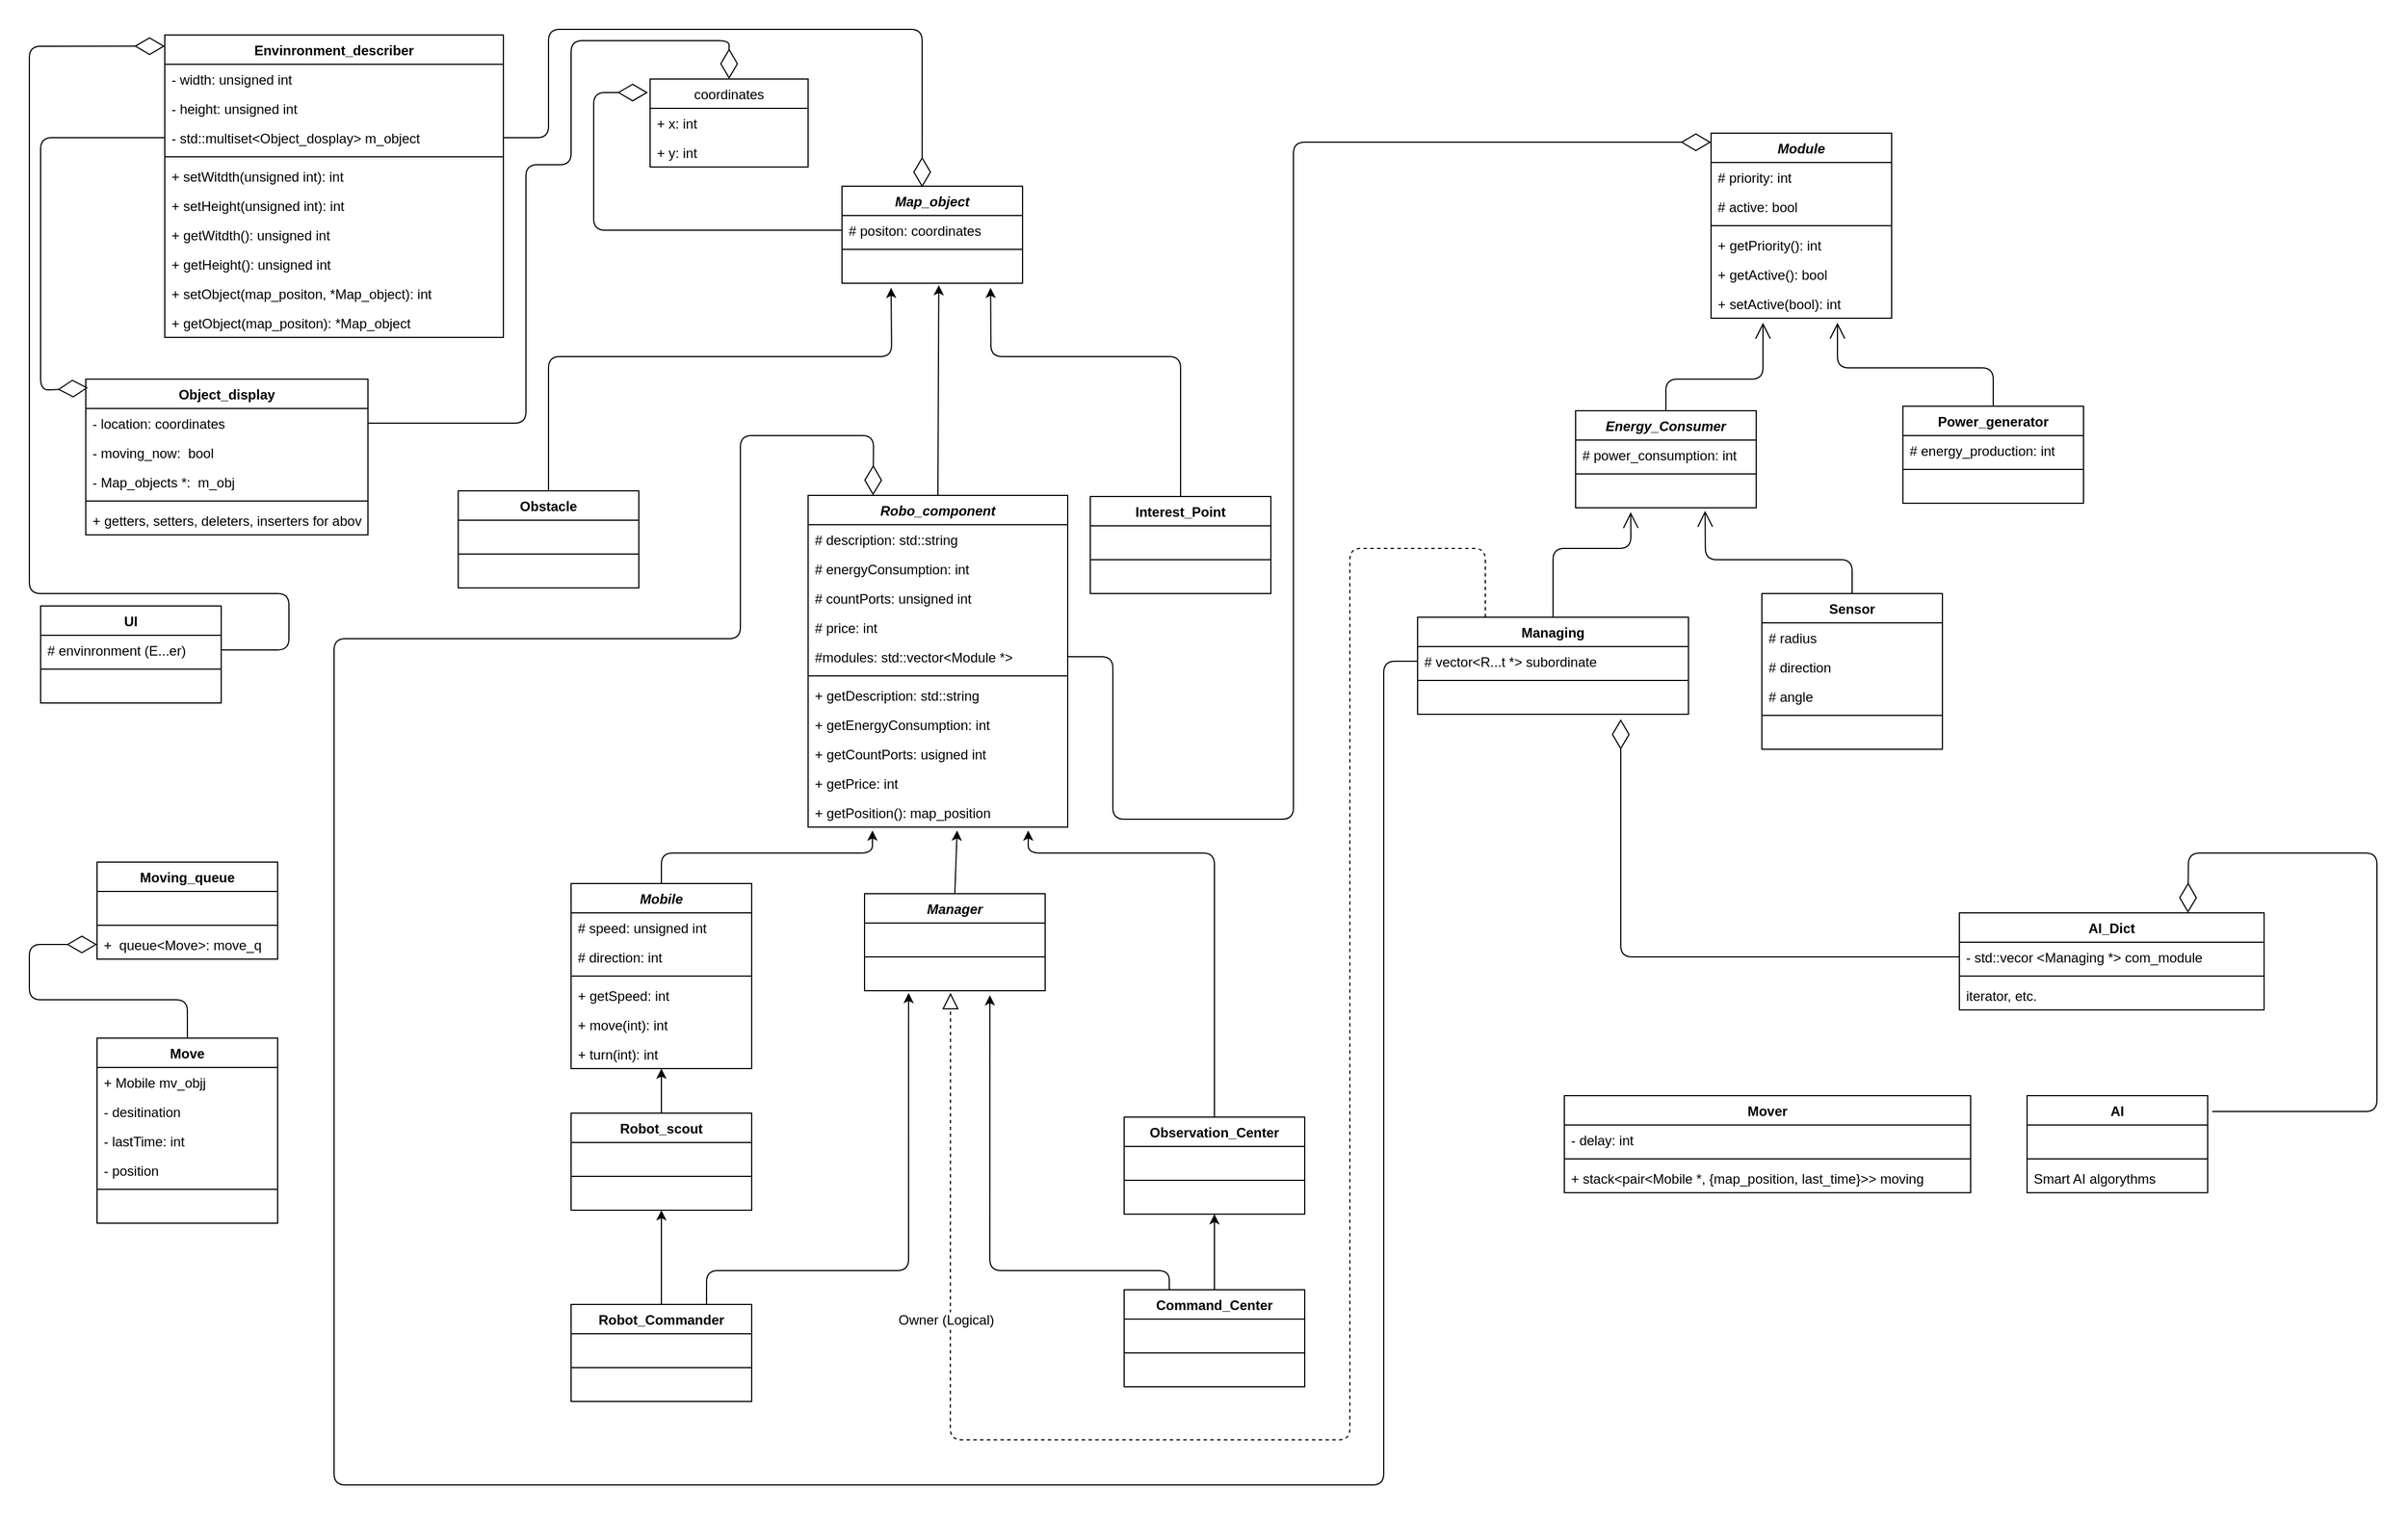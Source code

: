 <mxfile version="11.1.4" type="device"><diagram id="Exsvx9Uhfmpt_ahHoCNK" name="Page-1"><mxGraphModel dx="942" dy="626" grid="1" gridSize="10" guides="1" tooltips="1" connect="1" arrows="1" fold="1" page="1" pageScale="1" pageWidth="2336" pageHeight="1654" math="0" shadow="0"><root><mxCell id="0"/><mxCell id="1" parent="0"/><mxCell id="YD5FZeGdXj8ahOVdZ7LE-12" value="Envinronment_describer" style="swimlane;fontStyle=1;align=center;verticalAlign=top;childLayout=stackLayout;horizontal=1;startSize=26;horizontalStack=0;resizeParent=1;resizeParentMax=0;resizeLast=0;collapsible=1;marginBottom=0;" parent="1" vertex="1"><mxGeometry x="160" y="35" width="300" height="268" as="geometry"/></mxCell><mxCell id="YD5FZeGdXj8ahOVdZ7LE-13" value="- width: unsigned int" style="text;strokeColor=none;fillColor=none;align=left;verticalAlign=top;spacingLeft=4;spacingRight=4;overflow=hidden;rotatable=0;points=[[0,0.5],[1,0.5]];portConstraint=eastwest;" parent="YD5FZeGdXj8ahOVdZ7LE-12" vertex="1"><mxGeometry y="26" width="300" height="26" as="geometry"/></mxCell><mxCell id="YD5FZeGdXj8ahOVdZ7LE-16" value="- height: unsigned int" style="text;strokeColor=none;fillColor=none;align=left;verticalAlign=top;spacingLeft=4;spacingRight=4;overflow=hidden;rotatable=0;points=[[0,0.5],[1,0.5]];portConstraint=eastwest;" parent="YD5FZeGdXj8ahOVdZ7LE-12" vertex="1"><mxGeometry y="52" width="300" height="26" as="geometry"/></mxCell><mxCell id="DMs6pULs--Ma_OaMrf5f-1" value="- std::multiset&lt;Object_dosplay&gt; m_object" style="text;strokeColor=none;fillColor=none;align=left;verticalAlign=top;spacingLeft=4;spacingRight=4;overflow=hidden;rotatable=0;points=[[0,0.5],[1,0.5]];portConstraint=eastwest;" parent="YD5FZeGdXj8ahOVdZ7LE-12" vertex="1"><mxGeometry y="78" width="300" height="26" as="geometry"/></mxCell><mxCell id="YD5FZeGdXj8ahOVdZ7LE-14" value="" style="line;strokeWidth=1;fillColor=none;align=left;verticalAlign=middle;spacingTop=-1;spacingLeft=3;spacingRight=3;rotatable=0;labelPosition=right;points=[];portConstraint=eastwest;" parent="YD5FZeGdXj8ahOVdZ7LE-12" vertex="1"><mxGeometry y="104" width="300" height="8" as="geometry"/></mxCell><mxCell id="YD5FZeGdXj8ahOVdZ7LE-15" value="+ setWitdth(unsigned int): int" style="text;strokeColor=none;fillColor=none;align=left;verticalAlign=top;spacingLeft=4;spacingRight=4;overflow=hidden;rotatable=0;points=[[0,0.5],[1,0.5]];portConstraint=eastwest;" parent="YD5FZeGdXj8ahOVdZ7LE-12" vertex="1"><mxGeometry y="112" width="300" height="26" as="geometry"/></mxCell><mxCell id="YD5FZeGdXj8ahOVdZ7LE-18" value="+ setHeight(unsigned int): int" style="text;strokeColor=none;fillColor=none;align=left;verticalAlign=top;spacingLeft=4;spacingRight=4;overflow=hidden;rotatable=0;points=[[0,0.5],[1,0.5]];portConstraint=eastwest;" parent="YD5FZeGdXj8ahOVdZ7LE-12" vertex="1"><mxGeometry y="138" width="300" height="26" as="geometry"/></mxCell><mxCell id="YD5FZeGdXj8ahOVdZ7LE-19" value="+ getWitdth(): unsigned int" style="text;strokeColor=none;fillColor=none;align=left;verticalAlign=top;spacingLeft=4;spacingRight=4;overflow=hidden;rotatable=0;points=[[0,0.5],[1,0.5]];portConstraint=eastwest;" parent="YD5FZeGdXj8ahOVdZ7LE-12" vertex="1"><mxGeometry y="164" width="300" height="26" as="geometry"/></mxCell><mxCell id="YD5FZeGdXj8ahOVdZ7LE-20" value="+ getHeight(): unsigned int" style="text;strokeColor=none;fillColor=none;align=left;verticalAlign=top;spacingLeft=4;spacingRight=4;overflow=hidden;rotatable=0;points=[[0,0.5],[1,0.5]];portConstraint=eastwest;" parent="YD5FZeGdXj8ahOVdZ7LE-12" vertex="1"><mxGeometry y="190" width="300" height="26" as="geometry"/></mxCell><mxCell id="DMs6pULs--Ma_OaMrf5f-21" value="+ setObject(map_positon, *Map_object): int" style="text;strokeColor=none;fillColor=none;align=left;verticalAlign=top;spacingLeft=4;spacingRight=4;overflow=hidden;rotatable=0;points=[[0,0.5],[1,0.5]];portConstraint=eastwest;" parent="YD5FZeGdXj8ahOVdZ7LE-12" vertex="1"><mxGeometry y="216" width="300" height="26" as="geometry"/></mxCell><mxCell id="DMs6pULs--Ma_OaMrf5f-22" value="+ getObject(map_positon): *Map_object" style="text;strokeColor=none;fillColor=none;align=left;verticalAlign=top;spacingLeft=4;spacingRight=4;overflow=hidden;rotatable=0;points=[[0,0.5],[1,0.5]];portConstraint=eastwest;" parent="YD5FZeGdXj8ahOVdZ7LE-12" vertex="1"><mxGeometry y="242" width="300" height="26" as="geometry"/></mxCell><mxCell id="YD5FZeGdXj8ahOVdZ7LE-21" value="Map_object" style="swimlane;fontStyle=3;align=center;verticalAlign=top;childLayout=stackLayout;horizontal=1;startSize=26;horizontalStack=0;resizeParent=1;resizeParentMax=0;resizeLast=0;collapsible=1;marginBottom=0;" parent="1" vertex="1"><mxGeometry x="760" y="169" width="160" height="86" as="geometry"/></mxCell><mxCell id="YD5FZeGdXj8ahOVdZ7LE-22" value="# positon: coordinates" style="text;strokeColor=none;fillColor=none;align=left;verticalAlign=top;spacingLeft=4;spacingRight=4;overflow=hidden;rotatable=0;points=[[0,0.5],[1,0.5]];portConstraint=eastwest;" parent="YD5FZeGdXj8ahOVdZ7LE-21" vertex="1"><mxGeometry y="26" width="160" height="26" as="geometry"/></mxCell><mxCell id="YD5FZeGdXj8ahOVdZ7LE-23" value="" style="line;strokeWidth=1;fillColor=none;align=left;verticalAlign=middle;spacingTop=-1;spacingLeft=3;spacingRight=3;rotatable=0;labelPosition=right;points=[];portConstraint=eastwest;" parent="YD5FZeGdXj8ahOVdZ7LE-21" vertex="1"><mxGeometry y="52" width="160" height="8" as="geometry"/></mxCell><mxCell id="YD5FZeGdXj8ahOVdZ7LE-24" value=" " style="text;strokeColor=none;fillColor=none;align=left;verticalAlign=top;spacingLeft=4;spacingRight=4;overflow=hidden;rotatable=0;points=[[0,0.5],[1,0.5]];portConstraint=eastwest;" parent="YD5FZeGdXj8ahOVdZ7LE-21" vertex="1"><mxGeometry y="60" width="160" height="26" as="geometry"/></mxCell><mxCell id="YD5FZeGdXj8ahOVdZ7LE-30" value="Obstacle" style="swimlane;fontStyle=1;align=center;verticalAlign=top;childLayout=stackLayout;horizontal=1;startSize=26;horizontalStack=0;resizeParent=1;resizeParentMax=0;resizeLast=0;collapsible=1;marginBottom=0;" parent="1" vertex="1"><mxGeometry x="420" y="439" width="160" height="86" as="geometry"/></mxCell><mxCell id="YD5FZeGdXj8ahOVdZ7LE-31" value=" " style="text;strokeColor=none;fillColor=none;align=left;verticalAlign=top;spacingLeft=4;spacingRight=4;overflow=hidden;rotatable=0;points=[[0,0.5],[1,0.5]];portConstraint=eastwest;" parent="YD5FZeGdXj8ahOVdZ7LE-30" vertex="1"><mxGeometry y="26" width="160" height="26" as="geometry"/></mxCell><mxCell id="YD5FZeGdXj8ahOVdZ7LE-32" value="" style="line;strokeWidth=1;fillColor=none;align=left;verticalAlign=middle;spacingTop=-1;spacingLeft=3;spacingRight=3;rotatable=0;labelPosition=right;points=[];portConstraint=eastwest;" parent="YD5FZeGdXj8ahOVdZ7LE-30" vertex="1"><mxGeometry y="52" width="160" height="8" as="geometry"/></mxCell><mxCell id="YD5FZeGdXj8ahOVdZ7LE-33" value=" " style="text;strokeColor=none;fillColor=none;align=left;verticalAlign=top;spacingLeft=4;spacingRight=4;overflow=hidden;rotatable=0;points=[[0,0.5],[1,0.5]];portConstraint=eastwest;" parent="YD5FZeGdXj8ahOVdZ7LE-30" vertex="1"><mxGeometry y="60" width="160" height="26" as="geometry"/></mxCell><mxCell id="YD5FZeGdXj8ahOVdZ7LE-38" value="Robo_component" style="swimlane;fontStyle=3;align=center;verticalAlign=top;childLayout=stackLayout;horizontal=1;startSize=26;horizontalStack=0;resizeParent=1;resizeParentMax=0;resizeLast=0;collapsible=1;marginBottom=0;" parent="1" vertex="1"><mxGeometry x="730" y="443" width="230" height="294" as="geometry"/></mxCell><mxCell id="YD5FZeGdXj8ahOVdZ7LE-39" value="# description: std::string" style="text;strokeColor=none;fillColor=none;align=left;verticalAlign=top;spacingLeft=4;spacingRight=4;overflow=hidden;rotatable=0;points=[[0,0.5],[1,0.5]];portConstraint=eastwest;" parent="YD5FZeGdXj8ahOVdZ7LE-38" vertex="1"><mxGeometry y="26" width="230" height="26" as="geometry"/></mxCell><mxCell id="YD5FZeGdXj8ahOVdZ7LE-41" value="# energyConsumption: int" style="text;strokeColor=none;fillColor=none;align=left;verticalAlign=top;spacingLeft=4;spacingRight=4;overflow=hidden;rotatable=0;points=[[0,0.5],[1,0.5]];portConstraint=eastwest;" parent="YD5FZeGdXj8ahOVdZ7LE-38" vertex="1"><mxGeometry y="52" width="230" height="26" as="geometry"/></mxCell><mxCell id="YD5FZeGdXj8ahOVdZ7LE-56" value="# countPorts: unsigned int" style="text;strokeColor=none;fillColor=none;align=left;verticalAlign=top;spacingLeft=4;spacingRight=4;overflow=hidden;rotatable=0;points=[[0,0.5],[1,0.5]];portConstraint=eastwest;" parent="YD5FZeGdXj8ahOVdZ7LE-38" vertex="1"><mxGeometry y="78" width="230" height="26" as="geometry"/></mxCell><mxCell id="YD5FZeGdXj8ahOVdZ7LE-57" value="# price: int" style="text;strokeColor=none;fillColor=none;align=left;verticalAlign=top;spacingLeft=4;spacingRight=4;overflow=hidden;rotatable=0;points=[[0,0.5],[1,0.5]];portConstraint=eastwest;" parent="YD5FZeGdXj8ahOVdZ7LE-38" vertex="1"><mxGeometry y="104" width="230" height="26" as="geometry"/></mxCell><mxCell id="YD5FZeGdXj8ahOVdZ7LE-92" value="#modules: std::vector&lt;Module *&gt;" style="text;strokeColor=none;fillColor=none;align=left;verticalAlign=top;spacingLeft=4;spacingRight=4;overflow=hidden;rotatable=0;points=[[0,0.5],[1,0.5]];portConstraint=eastwest;" parent="YD5FZeGdXj8ahOVdZ7LE-38" vertex="1"><mxGeometry y="130" width="230" height="26" as="geometry"/></mxCell><mxCell id="YD5FZeGdXj8ahOVdZ7LE-40" value="" style="line;strokeWidth=1;fillColor=none;align=left;verticalAlign=middle;spacingTop=-1;spacingLeft=3;spacingRight=3;rotatable=0;labelPosition=right;points=[];portConstraint=eastwest;" parent="YD5FZeGdXj8ahOVdZ7LE-38" vertex="1"><mxGeometry y="156" width="230" height="8" as="geometry"/></mxCell><mxCell id="DMs6pULs--Ma_OaMrf5f-24" value="+ getDescription: std::string" style="text;strokeColor=none;fillColor=none;align=left;verticalAlign=top;spacingLeft=4;spacingRight=4;overflow=hidden;rotatable=0;points=[[0,0.5],[1,0.5]];portConstraint=eastwest;" parent="YD5FZeGdXj8ahOVdZ7LE-38" vertex="1"><mxGeometry y="164" width="230" height="26" as="geometry"/></mxCell><mxCell id="YD5FZeGdXj8ahOVdZ7LE-53" value="+ getEnergyConsumption: int" style="text;strokeColor=none;fillColor=none;align=left;verticalAlign=top;spacingLeft=4;spacingRight=4;overflow=hidden;rotatable=0;points=[[0,0.5],[1,0.5]];portConstraint=eastwest;" parent="YD5FZeGdXj8ahOVdZ7LE-38" vertex="1"><mxGeometry y="190" width="230" height="26" as="geometry"/></mxCell><mxCell id="DMs6pULs--Ma_OaMrf5f-25" value="+ getCountPorts: usigned int" style="text;strokeColor=none;fillColor=none;align=left;verticalAlign=top;spacingLeft=4;spacingRight=4;overflow=hidden;rotatable=0;points=[[0,0.5],[1,0.5]];portConstraint=eastwest;" parent="YD5FZeGdXj8ahOVdZ7LE-38" vertex="1"><mxGeometry y="216" width="230" height="26" as="geometry"/></mxCell><mxCell id="DMs6pULs--Ma_OaMrf5f-26" value="+ getPrice: int" style="text;strokeColor=none;fillColor=none;align=left;verticalAlign=top;spacingLeft=4;spacingRight=4;overflow=hidden;rotatable=0;points=[[0,0.5],[1,0.5]];portConstraint=eastwest;" parent="YD5FZeGdXj8ahOVdZ7LE-38" vertex="1"><mxGeometry y="242" width="230" height="26" as="geometry"/></mxCell><mxCell id="RsCHf3ZjkwLosZyqgqrF-59" value="+ getPosition(): map_position" style="text;strokeColor=none;fillColor=none;align=left;verticalAlign=top;spacingLeft=4;spacingRight=4;overflow=hidden;rotatable=0;points=[[0,0.5],[1,0.5]];portConstraint=eastwest;" parent="YD5FZeGdXj8ahOVdZ7LE-38" vertex="1"><mxGeometry y="268" width="230" height="26" as="geometry"/></mxCell><mxCell id="YD5FZeGdXj8ahOVdZ7LE-42" value="Interest_Point" style="swimlane;fontStyle=1;align=center;verticalAlign=top;childLayout=stackLayout;horizontal=1;startSize=26;horizontalStack=0;resizeParent=1;resizeParentMax=0;resizeLast=0;collapsible=1;marginBottom=0;" parent="1" vertex="1"><mxGeometry x="980" y="444" width="160" height="86" as="geometry"/></mxCell><mxCell id="YD5FZeGdXj8ahOVdZ7LE-43" value=" " style="text;strokeColor=none;fillColor=none;align=left;verticalAlign=top;spacingLeft=4;spacingRight=4;overflow=hidden;rotatable=0;points=[[0,0.5],[1,0.5]];portConstraint=eastwest;" parent="YD5FZeGdXj8ahOVdZ7LE-42" vertex="1"><mxGeometry y="26" width="160" height="26" as="geometry"/></mxCell><mxCell id="YD5FZeGdXj8ahOVdZ7LE-44" value="" style="line;strokeWidth=1;fillColor=none;align=left;verticalAlign=middle;spacingTop=-1;spacingLeft=3;spacingRight=3;rotatable=0;labelPosition=right;points=[];portConstraint=eastwest;" parent="YD5FZeGdXj8ahOVdZ7LE-42" vertex="1"><mxGeometry y="52" width="160" height="8" as="geometry"/></mxCell><mxCell id="YD5FZeGdXj8ahOVdZ7LE-45" value=" " style="text;strokeColor=none;fillColor=none;align=left;verticalAlign=top;spacingLeft=4;spacingRight=4;overflow=hidden;rotatable=0;points=[[0,0.5],[1,0.5]];portConstraint=eastwest;" parent="YD5FZeGdXj8ahOVdZ7LE-42" vertex="1"><mxGeometry y="60" width="160" height="26" as="geometry"/></mxCell><mxCell id="YD5FZeGdXj8ahOVdZ7LE-58" value="Mobile" style="swimlane;fontStyle=3;align=center;verticalAlign=top;childLayout=stackLayout;horizontal=1;startSize=26;horizontalStack=0;resizeParent=1;resizeParentMax=0;resizeLast=0;collapsible=1;marginBottom=0;" parent="1" vertex="1"><mxGeometry x="520" y="787" width="160" height="164" as="geometry"/></mxCell><mxCell id="YD5FZeGdXj8ahOVdZ7LE-59" value="# speed: unsigned int" style="text;strokeColor=none;fillColor=none;align=left;verticalAlign=top;spacingLeft=4;spacingRight=4;overflow=hidden;rotatable=0;points=[[0,0.5],[1,0.5]];portConstraint=eastwest;" parent="YD5FZeGdXj8ahOVdZ7LE-58" vertex="1"><mxGeometry y="26" width="160" height="26" as="geometry"/></mxCell><mxCell id="hfr3GTi173z8MllkfwIU-31" value="# direction: int" style="text;strokeColor=none;fillColor=none;align=left;verticalAlign=top;spacingLeft=4;spacingRight=4;overflow=hidden;rotatable=0;points=[[0,0.5],[1,0.5]];portConstraint=eastwest;" vertex="1" parent="YD5FZeGdXj8ahOVdZ7LE-58"><mxGeometry y="52" width="160" height="26" as="geometry"/></mxCell><mxCell id="YD5FZeGdXj8ahOVdZ7LE-60" value="" style="line;strokeWidth=1;fillColor=none;align=left;verticalAlign=middle;spacingTop=-1;spacingLeft=3;spacingRight=3;rotatable=0;labelPosition=right;points=[];portConstraint=eastwest;" parent="YD5FZeGdXj8ahOVdZ7LE-58" vertex="1"><mxGeometry y="78" width="160" height="8" as="geometry"/></mxCell><mxCell id="jgoU7HMlPzmWLuiTRNwF-1" value="+ getSpeed: int" style="text;strokeColor=none;fillColor=none;align=left;verticalAlign=top;spacingLeft=4;spacingRight=4;overflow=hidden;rotatable=0;points=[[0,0.5],[1,0.5]];portConstraint=eastwest;" parent="YD5FZeGdXj8ahOVdZ7LE-58" vertex="1"><mxGeometry y="86" width="160" height="26" as="geometry"/></mxCell><mxCell id="YD5FZeGdXj8ahOVdZ7LE-61" value="+ move(int): int" style="text;strokeColor=none;fillColor=none;align=left;verticalAlign=top;spacingLeft=4;spacingRight=4;overflow=hidden;rotatable=0;points=[[0,0.5],[1,0.5]];portConstraint=eastwest;" parent="YD5FZeGdXj8ahOVdZ7LE-58" vertex="1"><mxGeometry y="112" width="160" height="26" as="geometry"/></mxCell><mxCell id="YD5FZeGdXj8ahOVdZ7LE-62" value="+ turn(int): int" style="text;strokeColor=none;fillColor=none;align=left;verticalAlign=top;spacingLeft=4;spacingRight=4;overflow=hidden;rotatable=0;points=[[0,0.5],[1,0.5]];portConstraint=eastwest;" parent="YD5FZeGdXj8ahOVdZ7LE-58" vertex="1"><mxGeometry y="138" width="160" height="26" as="geometry"/></mxCell><mxCell id="YD5FZeGdXj8ahOVdZ7LE-67" value="Manager" style="swimlane;fontStyle=3;align=center;verticalAlign=top;childLayout=stackLayout;horizontal=1;startSize=26;horizontalStack=0;resizeParent=1;resizeParentMax=0;resizeLast=0;collapsible=1;marginBottom=0;" parent="1" vertex="1"><mxGeometry x="780" y="796" width="160" height="86" as="geometry"/></mxCell><mxCell id="YD5FZeGdXj8ahOVdZ7LE-68" value=" " style="text;strokeColor=none;fillColor=none;align=left;verticalAlign=top;spacingLeft=4;spacingRight=4;overflow=hidden;rotatable=0;points=[[0,0.5],[1,0.5]];portConstraint=eastwest;" parent="YD5FZeGdXj8ahOVdZ7LE-67" vertex="1"><mxGeometry y="26" width="160" height="26" as="geometry"/></mxCell><mxCell id="YD5FZeGdXj8ahOVdZ7LE-69" value="" style="line;strokeWidth=1;fillColor=none;align=left;verticalAlign=middle;spacingTop=-1;spacingLeft=3;spacingRight=3;rotatable=0;labelPosition=right;points=[];portConstraint=eastwest;" parent="YD5FZeGdXj8ahOVdZ7LE-67" vertex="1"><mxGeometry y="52" width="160" height="8" as="geometry"/></mxCell><mxCell id="YD5FZeGdXj8ahOVdZ7LE-70" value=" " style="text;strokeColor=none;fillColor=none;align=left;verticalAlign=top;spacingLeft=4;spacingRight=4;overflow=hidden;rotatable=0;points=[[0,0.5],[1,0.5]];portConstraint=eastwest;" parent="YD5FZeGdXj8ahOVdZ7LE-67" vertex="1"><mxGeometry y="60" width="160" height="26" as="geometry"/></mxCell><mxCell id="YD5FZeGdXj8ahOVdZ7LE-71" value="Module" style="swimlane;fontStyle=3;align=center;verticalAlign=top;childLayout=stackLayout;horizontal=1;startSize=26;horizontalStack=0;resizeParent=1;resizeParentMax=0;resizeLast=0;collapsible=1;marginBottom=0;" parent="1" vertex="1"><mxGeometry x="1530" y="122" width="160" height="164" as="geometry"><mxRectangle x="1530" y="165" width="70" height="26" as="alternateBounds"/></mxGeometry></mxCell><mxCell id="YD5FZeGdXj8ahOVdZ7LE-72" value="# priority: int" style="text;strokeColor=none;fillColor=none;align=left;verticalAlign=top;spacingLeft=4;spacingRight=4;overflow=hidden;rotatable=0;points=[[0,0.5],[1,0.5]];portConstraint=eastwest;" parent="YD5FZeGdXj8ahOVdZ7LE-71" vertex="1"><mxGeometry y="26" width="160" height="26" as="geometry"/></mxCell><mxCell id="RsCHf3ZjkwLosZyqgqrF-19" value="# active: bool" style="text;strokeColor=none;fillColor=none;align=left;verticalAlign=top;spacingLeft=4;spacingRight=4;overflow=hidden;rotatable=0;points=[[0,0.5],[1,0.5]];portConstraint=eastwest;" parent="YD5FZeGdXj8ahOVdZ7LE-71" vertex="1"><mxGeometry y="52" width="160" height="26" as="geometry"/></mxCell><mxCell id="YD5FZeGdXj8ahOVdZ7LE-73" value="" style="line;strokeWidth=1;fillColor=none;align=left;verticalAlign=middle;spacingTop=-1;spacingLeft=3;spacingRight=3;rotatable=0;labelPosition=right;points=[];portConstraint=eastwest;" parent="YD5FZeGdXj8ahOVdZ7LE-71" vertex="1"><mxGeometry y="78" width="160" height="8" as="geometry"/></mxCell><mxCell id="YD5FZeGdXj8ahOVdZ7LE-74" value="+ getPriority(): int" style="text;strokeColor=none;fillColor=none;align=left;verticalAlign=top;spacingLeft=4;spacingRight=4;overflow=hidden;rotatable=0;points=[[0,0.5],[1,0.5]];portConstraint=eastwest;" parent="YD5FZeGdXj8ahOVdZ7LE-71" vertex="1"><mxGeometry y="86" width="160" height="26" as="geometry"/></mxCell><mxCell id="jgoU7HMlPzmWLuiTRNwF-2" value="+ getActive(): bool" style="text;strokeColor=none;fillColor=none;align=left;verticalAlign=top;spacingLeft=4;spacingRight=4;overflow=hidden;rotatable=0;points=[[0,0.5],[1,0.5]];portConstraint=eastwest;" parent="YD5FZeGdXj8ahOVdZ7LE-71" vertex="1"><mxGeometry y="112" width="160" height="26" as="geometry"/></mxCell><mxCell id="jgoU7HMlPzmWLuiTRNwF-3" value="+ setActive(bool): int" style="text;strokeColor=none;fillColor=none;align=left;verticalAlign=top;spacingLeft=4;spacingRight=4;overflow=hidden;rotatable=0;points=[[0,0.5],[1,0.5]];portConstraint=eastwest;" parent="YD5FZeGdXj8ahOVdZ7LE-71" vertex="1"><mxGeometry y="138" width="160" height="26" as="geometry"/></mxCell><mxCell id="YD5FZeGdXj8ahOVdZ7LE-75" value="Managing" style="swimlane;fontStyle=1;align=center;verticalAlign=top;childLayout=stackLayout;horizontal=1;startSize=26;horizontalStack=0;resizeParent=1;resizeParentMax=0;resizeLast=0;collapsible=1;marginBottom=0;" parent="1" vertex="1"><mxGeometry x="1270" y="551" width="240" height="86" as="geometry"/></mxCell><mxCell id="YD5FZeGdXj8ahOVdZ7LE-76" value="# vector&lt;R...t *&gt; subordinate" style="text;strokeColor=none;fillColor=none;align=left;verticalAlign=top;spacingLeft=4;spacingRight=4;overflow=hidden;rotatable=0;points=[[0,0.5],[1,0.5]];portConstraint=eastwest;" parent="YD5FZeGdXj8ahOVdZ7LE-75" vertex="1"><mxGeometry y="26" width="240" height="26" as="geometry"/></mxCell><mxCell id="YD5FZeGdXj8ahOVdZ7LE-77" value="" style="line;strokeWidth=1;fillColor=none;align=left;verticalAlign=middle;spacingTop=-1;spacingLeft=3;spacingRight=3;rotatable=0;labelPosition=right;points=[];portConstraint=eastwest;" parent="YD5FZeGdXj8ahOVdZ7LE-75" vertex="1"><mxGeometry y="52" width="240" height="8" as="geometry"/></mxCell><mxCell id="YD5FZeGdXj8ahOVdZ7LE-78" value=" " style="text;strokeColor=none;fillColor=none;align=left;verticalAlign=top;spacingLeft=4;spacingRight=4;overflow=hidden;rotatable=0;points=[[0,0.5],[1,0.5]];portConstraint=eastwest;" parent="YD5FZeGdXj8ahOVdZ7LE-75" vertex="1"><mxGeometry y="60" width="240" height="26" as="geometry"/></mxCell><mxCell id="YD5FZeGdXj8ahOVdZ7LE-79" value="Power_generator" style="swimlane;fontStyle=1;align=center;verticalAlign=top;childLayout=stackLayout;horizontal=1;startSize=26;horizontalStack=0;resizeParent=1;resizeParentMax=0;resizeLast=0;collapsible=1;marginBottom=0;" parent="1" vertex="1"><mxGeometry x="1700" y="364" width="160" height="86" as="geometry"/></mxCell><mxCell id="YD5FZeGdXj8ahOVdZ7LE-80" value="# energy_production: int" style="text;strokeColor=none;fillColor=none;align=left;verticalAlign=top;spacingLeft=4;spacingRight=4;overflow=hidden;rotatable=0;points=[[0,0.5],[1,0.5]];portConstraint=eastwest;" parent="YD5FZeGdXj8ahOVdZ7LE-79" vertex="1"><mxGeometry y="26" width="160" height="26" as="geometry"/></mxCell><mxCell id="YD5FZeGdXj8ahOVdZ7LE-81" value="" style="line;strokeWidth=1;fillColor=none;align=left;verticalAlign=middle;spacingTop=-1;spacingLeft=3;spacingRight=3;rotatable=0;labelPosition=right;points=[];portConstraint=eastwest;" parent="YD5FZeGdXj8ahOVdZ7LE-79" vertex="1"><mxGeometry y="52" width="160" height="8" as="geometry"/></mxCell><mxCell id="YD5FZeGdXj8ahOVdZ7LE-82" value=" " style="text;strokeColor=none;fillColor=none;align=left;verticalAlign=top;spacingLeft=4;spacingRight=4;overflow=hidden;rotatable=0;points=[[0,0.5],[1,0.5]];portConstraint=eastwest;" parent="YD5FZeGdXj8ahOVdZ7LE-79" vertex="1"><mxGeometry y="60" width="160" height="26" as="geometry"/></mxCell><mxCell id="YD5FZeGdXj8ahOVdZ7LE-83" value="Sensor" style="swimlane;fontStyle=1;align=center;verticalAlign=top;childLayout=stackLayout;horizontal=1;startSize=26;horizontalStack=0;resizeParent=1;resizeParentMax=0;resizeLast=0;collapsible=1;marginBottom=0;" parent="1" vertex="1"><mxGeometry x="1575" y="530" width="160" height="138" as="geometry"/></mxCell><mxCell id="YD5FZeGdXj8ahOVdZ7LE-84" value="# radius" style="text;strokeColor=none;fillColor=none;align=left;verticalAlign=top;spacingLeft=4;spacingRight=4;overflow=hidden;rotatable=0;points=[[0,0.5],[1,0.5]];portConstraint=eastwest;" parent="YD5FZeGdXj8ahOVdZ7LE-83" vertex="1"><mxGeometry y="26" width="160" height="26" as="geometry"/></mxCell><mxCell id="RsCHf3ZjkwLosZyqgqrF-25" value="# direction" style="text;strokeColor=none;fillColor=none;align=left;verticalAlign=top;spacingLeft=4;spacingRight=4;overflow=hidden;rotatable=0;points=[[0,0.5],[1,0.5]];portConstraint=eastwest;" parent="YD5FZeGdXj8ahOVdZ7LE-83" vertex="1"><mxGeometry y="52" width="160" height="26" as="geometry"/></mxCell><mxCell id="RsCHf3ZjkwLosZyqgqrF-26" value="# angle" style="text;strokeColor=none;fillColor=none;align=left;verticalAlign=top;spacingLeft=4;spacingRight=4;overflow=hidden;rotatable=0;points=[[0,0.5],[1,0.5]];portConstraint=eastwest;" parent="YD5FZeGdXj8ahOVdZ7LE-83" vertex="1"><mxGeometry y="78" width="160" height="26" as="geometry"/></mxCell><mxCell id="YD5FZeGdXj8ahOVdZ7LE-85" value="" style="line;strokeWidth=1;fillColor=none;align=left;verticalAlign=middle;spacingTop=-1;spacingLeft=3;spacingRight=3;rotatable=0;labelPosition=right;points=[];portConstraint=eastwest;" parent="YD5FZeGdXj8ahOVdZ7LE-83" vertex="1"><mxGeometry y="104" width="160" height="8" as="geometry"/></mxCell><mxCell id="YD5FZeGdXj8ahOVdZ7LE-86" value=" " style="text;strokeColor=none;fillColor=none;align=left;verticalAlign=top;spacingLeft=4;spacingRight=4;overflow=hidden;rotatable=0;points=[[0,0.5],[1,0.5]];portConstraint=eastwest;" parent="YD5FZeGdXj8ahOVdZ7LE-83" vertex="1"><mxGeometry y="112" width="160" height="26" as="geometry"/></mxCell><mxCell id="YD5FZeGdXj8ahOVdZ7LE-94" value="" style="endArrow=diamondThin;endFill=0;endSize=24;html=1;exitX=1;exitY=0.5;exitDx=0;exitDy=0;entryX=0;entryY=0.049;entryDx=0;entryDy=0;entryPerimeter=0;" parent="1" source="YD5FZeGdXj8ahOVdZ7LE-92" target="YD5FZeGdXj8ahOVdZ7LE-71" edge="1"><mxGeometry width="160" relative="1" as="geometry"><mxPoint x="920" y="732.5" as="sourcePoint"/><mxPoint x="1530" y="179" as="targetPoint"/><Array as="points"><mxPoint x="1000" y="586"/><mxPoint x="1000" y="730"/><mxPoint x="1160" y="730"/><mxPoint x="1160" y="130"/></Array></mxGeometry></mxCell><mxCell id="YD5FZeGdXj8ahOVdZ7LE-96" value="Robot_Commander" style="swimlane;fontStyle=1;align=center;verticalAlign=top;childLayout=stackLayout;horizontal=1;startSize=26;horizontalStack=0;resizeParent=1;resizeParentMax=0;resizeLast=0;collapsible=1;marginBottom=0;" parent="1" vertex="1"><mxGeometry x="520" y="1160" width="160" height="86" as="geometry"/></mxCell><mxCell id="YD5FZeGdXj8ahOVdZ7LE-97" value=" " style="text;strokeColor=none;fillColor=none;align=left;verticalAlign=top;spacingLeft=4;spacingRight=4;overflow=hidden;rotatable=0;points=[[0,0.5],[1,0.5]];portConstraint=eastwest;" parent="YD5FZeGdXj8ahOVdZ7LE-96" vertex="1"><mxGeometry y="26" width="160" height="26" as="geometry"/></mxCell><mxCell id="YD5FZeGdXj8ahOVdZ7LE-98" value="" style="line;strokeWidth=1;fillColor=none;align=left;verticalAlign=middle;spacingTop=-1;spacingLeft=3;spacingRight=3;rotatable=0;labelPosition=right;points=[];portConstraint=eastwest;" parent="YD5FZeGdXj8ahOVdZ7LE-96" vertex="1"><mxGeometry y="52" width="160" height="8" as="geometry"/></mxCell><mxCell id="YD5FZeGdXj8ahOVdZ7LE-99" value=" " style="text;strokeColor=none;fillColor=none;align=left;verticalAlign=top;spacingLeft=4;spacingRight=4;overflow=hidden;rotatable=0;points=[[0,0.5],[1,0.5]];portConstraint=eastwest;" parent="YD5FZeGdXj8ahOVdZ7LE-96" vertex="1"><mxGeometry y="60" width="160" height="26" as="geometry"/></mxCell><mxCell id="YD5FZeGdXj8ahOVdZ7LE-118" value="Robot_scout" style="swimlane;fontStyle=1;align=center;verticalAlign=top;childLayout=stackLayout;horizontal=1;startSize=26;horizontalStack=0;resizeParent=1;resizeParentMax=0;resizeLast=0;collapsible=1;marginBottom=0;" parent="1" vertex="1"><mxGeometry x="520" y="990.5" width="160" height="86" as="geometry"/></mxCell><mxCell id="YD5FZeGdXj8ahOVdZ7LE-119" value=" " style="text;strokeColor=none;fillColor=none;align=left;verticalAlign=top;spacingLeft=4;spacingRight=4;overflow=hidden;rotatable=0;points=[[0,0.5],[1,0.5]];portConstraint=eastwest;" parent="YD5FZeGdXj8ahOVdZ7LE-118" vertex="1"><mxGeometry y="26" width="160" height="26" as="geometry"/></mxCell><mxCell id="YD5FZeGdXj8ahOVdZ7LE-120" value="" style="line;strokeWidth=1;fillColor=none;align=left;verticalAlign=middle;spacingTop=-1;spacingLeft=3;spacingRight=3;rotatable=0;labelPosition=right;points=[];portConstraint=eastwest;" parent="YD5FZeGdXj8ahOVdZ7LE-118" vertex="1"><mxGeometry y="52" width="160" height="8" as="geometry"/></mxCell><mxCell id="YD5FZeGdXj8ahOVdZ7LE-121" value=" " style="text;strokeColor=none;fillColor=none;align=left;verticalAlign=top;spacingLeft=4;spacingRight=4;overflow=hidden;rotatable=0;points=[[0,0.5],[1,0.5]];portConstraint=eastwest;" parent="YD5FZeGdXj8ahOVdZ7LE-118" vertex="1"><mxGeometry y="60" width="160" height="26" as="geometry"/></mxCell><mxCell id="YD5FZeGdXj8ahOVdZ7LE-123" value="Observation_Center" style="swimlane;fontStyle=1;align=center;verticalAlign=top;childLayout=stackLayout;horizontal=1;startSize=26;horizontalStack=0;resizeParent=1;resizeParentMax=0;resizeLast=0;collapsible=1;marginBottom=0;" parent="1" vertex="1"><mxGeometry x="1010" y="994" width="160" height="86" as="geometry"/></mxCell><mxCell id="YD5FZeGdXj8ahOVdZ7LE-124" value=" " style="text;strokeColor=none;fillColor=none;align=left;verticalAlign=top;spacingLeft=4;spacingRight=4;overflow=hidden;rotatable=0;points=[[0,0.5],[1,0.5]];portConstraint=eastwest;" parent="YD5FZeGdXj8ahOVdZ7LE-123" vertex="1"><mxGeometry y="26" width="160" height="26" as="geometry"/></mxCell><mxCell id="YD5FZeGdXj8ahOVdZ7LE-125" value="" style="line;strokeWidth=1;fillColor=none;align=left;verticalAlign=middle;spacingTop=-1;spacingLeft=3;spacingRight=3;rotatable=0;labelPosition=right;points=[];portConstraint=eastwest;" parent="YD5FZeGdXj8ahOVdZ7LE-123" vertex="1"><mxGeometry y="52" width="160" height="8" as="geometry"/></mxCell><mxCell id="YD5FZeGdXj8ahOVdZ7LE-126" value=" " style="text;strokeColor=none;fillColor=none;align=left;verticalAlign=top;spacingLeft=4;spacingRight=4;overflow=hidden;rotatable=0;points=[[0,0.5],[1,0.5]];portConstraint=eastwest;" parent="YD5FZeGdXj8ahOVdZ7LE-123" vertex="1"><mxGeometry y="60" width="160" height="26" as="geometry"/></mxCell><mxCell id="YD5FZeGdXj8ahOVdZ7LE-137" value="Command_Center" style="swimlane;fontStyle=1;align=center;verticalAlign=top;childLayout=stackLayout;horizontal=1;startSize=26;horizontalStack=0;resizeParent=1;resizeParentMax=0;resizeLast=0;collapsible=1;marginBottom=0;" parent="1" vertex="1"><mxGeometry x="1010" y="1147" width="160" height="86" as="geometry"/></mxCell><mxCell id="YD5FZeGdXj8ahOVdZ7LE-138" value=" " style="text;strokeColor=none;fillColor=none;align=left;verticalAlign=top;spacingLeft=4;spacingRight=4;overflow=hidden;rotatable=0;points=[[0,0.5],[1,0.5]];portConstraint=eastwest;" parent="YD5FZeGdXj8ahOVdZ7LE-137" vertex="1"><mxGeometry y="26" width="160" height="26" as="geometry"/></mxCell><mxCell id="YD5FZeGdXj8ahOVdZ7LE-139" value="" style="line;strokeWidth=1;fillColor=none;align=left;verticalAlign=middle;spacingTop=-1;spacingLeft=3;spacingRight=3;rotatable=0;labelPosition=right;points=[];portConstraint=eastwest;" parent="YD5FZeGdXj8ahOVdZ7LE-137" vertex="1"><mxGeometry y="52" width="160" height="8" as="geometry"/></mxCell><mxCell id="YD5FZeGdXj8ahOVdZ7LE-140" value=" " style="text;strokeColor=none;fillColor=none;align=left;verticalAlign=top;spacingLeft=4;spacingRight=4;overflow=hidden;rotatable=0;points=[[0,0.5],[1,0.5]];portConstraint=eastwest;" parent="YD5FZeGdXj8ahOVdZ7LE-137" vertex="1"><mxGeometry y="60" width="160" height="26" as="geometry"/></mxCell><mxCell id="YD5FZeGdXj8ahOVdZ7LE-144" value="AI_Dict" style="swimlane;fontStyle=1;align=center;verticalAlign=top;childLayout=stackLayout;horizontal=1;startSize=26;horizontalStack=0;resizeParent=1;resizeParentMax=0;resizeLast=0;collapsible=1;marginBottom=0;" parent="1" vertex="1"><mxGeometry x="1750" y="813" width="270" height="86" as="geometry"/></mxCell><mxCell id="YD5FZeGdXj8ahOVdZ7LE-145" value="- std::vecor &lt;Managing *&gt; com_module" style="text;strokeColor=none;fillColor=none;align=left;verticalAlign=top;spacingLeft=4;spacingRight=4;overflow=hidden;rotatable=0;points=[[0,0.5],[1,0.5]];portConstraint=eastwest;" parent="YD5FZeGdXj8ahOVdZ7LE-144" vertex="1"><mxGeometry y="26" width="270" height="26" as="geometry"/></mxCell><mxCell id="YD5FZeGdXj8ahOVdZ7LE-146" value="" style="line;strokeWidth=1;fillColor=none;align=left;verticalAlign=middle;spacingTop=-1;spacingLeft=3;spacingRight=3;rotatable=0;labelPosition=right;points=[];portConstraint=eastwest;" parent="YD5FZeGdXj8ahOVdZ7LE-144" vertex="1"><mxGeometry y="52" width="270" height="8" as="geometry"/></mxCell><mxCell id="YD5FZeGdXj8ahOVdZ7LE-147" value="iterator, etc." style="text;strokeColor=none;fillColor=none;align=left;verticalAlign=top;spacingLeft=4;spacingRight=4;overflow=hidden;rotatable=0;points=[[0,0.5],[1,0.5]];portConstraint=eastwest;" parent="YD5FZeGdXj8ahOVdZ7LE-144" vertex="1"><mxGeometry y="60" width="270" height="26" as="geometry"/></mxCell><mxCell id="YD5FZeGdXj8ahOVdZ7LE-151" value="" style="endArrow=diamondThin;endFill=0;endSize=24;html=1;exitX=0;exitY=0.5;exitDx=0;exitDy=0;entryX=0.75;entryY=1.167;entryDx=0;entryDy=0;entryPerimeter=0;" parent="1" source="YD5FZeGdXj8ahOVdZ7LE-145" target="YD5FZeGdXj8ahOVdZ7LE-78" edge="1"><mxGeometry width="160" relative="1" as="geometry"><mxPoint x="1430" y="630" as="sourcePoint"/><mxPoint x="1590" y="630" as="targetPoint"/><Array as="points"><mxPoint x="1450" y="852"/></Array></mxGeometry></mxCell><mxCell id="DMs6pULs--Ma_OaMrf5f-5" value="" style="endArrow=diamondThin;endFill=0;endSize=24;html=1;entryX=0.444;entryY=0.012;entryDx=0;entryDy=0;entryPerimeter=0;exitX=1;exitY=0.5;exitDx=0;exitDy=0;" parent="1" target="YD5FZeGdXj8ahOVdZ7LE-21" edge="1" source="DMs6pULs--Ma_OaMrf5f-1"><mxGeometry width="160" relative="1" as="geometry"><mxPoint x="460" y="190" as="sourcePoint"/><mxPoint x="850" y="120" as="targetPoint"/><Array as="points"><mxPoint x="500" y="126"/><mxPoint x="500" y="30"/><mxPoint x="831" y="30"/></Array></mxGeometry></mxCell><mxCell id="RsCHf3ZjkwLosZyqgqrF-1" value="" style="endArrow=classic;html=1;exitX=0.5;exitY=0;exitDx=0;exitDy=0;" parent="1" source="YD5FZeGdXj8ahOVdZ7LE-118" target="YD5FZeGdXj8ahOVdZ7LE-62" edge="1"><mxGeometry width="50" height="50" relative="1" as="geometry"><mxPoint x="480" y="949" as="sourcePoint"/><mxPoint x="670" y="920" as="targetPoint"/></mxGeometry></mxCell><mxCell id="RsCHf3ZjkwLosZyqgqrF-3" value="" style="endArrow=classic;html=1;exitX=0.5;exitY=0;exitDx=0;exitDy=0;" parent="1" source="YD5FZeGdXj8ahOVdZ7LE-96" target="YD5FZeGdXj8ahOVdZ7LE-121" edge="1"><mxGeometry width="50" height="50" relative="1" as="geometry"><mxPoint x="410" y="1100" as="sourcePoint"/><mxPoint x="460" y="1050" as="targetPoint"/></mxGeometry></mxCell><mxCell id="RsCHf3ZjkwLosZyqgqrF-5" value="" style="endArrow=classic;html=1;exitX=0.5;exitY=0;exitDx=0;exitDy=0;" parent="1" source="YD5FZeGdXj8ahOVdZ7LE-137" target="YD5FZeGdXj8ahOVdZ7LE-126" edge="1"><mxGeometry width="50" height="50" relative="1" as="geometry"><mxPoint x="1210" y="1137" as="sourcePoint"/><mxPoint x="1260" y="1087" as="targetPoint"/></mxGeometry></mxCell><mxCell id="RsCHf3ZjkwLosZyqgqrF-6" value="" style="endArrow=classic;html=1;exitX=0.75;exitY=0;exitDx=0;exitDy=0;entryX=0.244;entryY=1.077;entryDx=0;entryDy=0;entryPerimeter=0;" parent="1" source="YD5FZeGdXj8ahOVdZ7LE-96" target="YD5FZeGdXj8ahOVdZ7LE-70" edge="1"><mxGeometry width="50" height="50" relative="1" as="geometry"><mxPoint x="780" y="1160" as="sourcePoint"/><mxPoint x="830" y="1110" as="targetPoint"/><Array as="points"><mxPoint x="640" y="1130"/><mxPoint x="819" y="1130"/></Array></mxGeometry></mxCell><mxCell id="RsCHf3ZjkwLosZyqgqrF-7" value="" style="endArrow=classic;html=1;exitX=0.25;exitY=0;exitDx=0;exitDy=0;entryX=0.694;entryY=1.154;entryDx=0;entryDy=0;entryPerimeter=0;" parent="1" source="YD5FZeGdXj8ahOVdZ7LE-137" target="YD5FZeGdXj8ahOVdZ7LE-70" edge="1"><mxGeometry width="50" height="50" relative="1" as="geometry"><mxPoint x="850" y="1200" as="sourcePoint"/><mxPoint x="900" y="1150" as="targetPoint"/><Array as="points"><mxPoint x="1050" y="1130"/><mxPoint x="891" y="1130"/></Array></mxGeometry></mxCell><mxCell id="RsCHf3ZjkwLosZyqgqrF-8" value="" style="endArrow=classic;html=1;exitX=0.5;exitY=0;exitDx=0;exitDy=0;" parent="1" source="YD5FZeGdXj8ahOVdZ7LE-58" edge="1"><mxGeometry width="50" height="50" relative="1" as="geometry"><mxPoint x="600" y="710" as="sourcePoint"/><mxPoint x="787" y="740" as="targetPoint"/><Array as="points"><mxPoint x="600" y="760"/><mxPoint x="787" y="760"/></Array></mxGeometry></mxCell><mxCell id="RsCHf3ZjkwLosZyqgqrF-9" value="" style="endArrow=classic;html=1;exitX=0.5;exitY=0;exitDx=0;exitDy=0;" parent="1" source="YD5FZeGdXj8ahOVdZ7LE-67" edge="1"><mxGeometry width="50" height="50" relative="1" as="geometry"><mxPoint x="890" y="890" as="sourcePoint"/><mxPoint x="862" y="740" as="targetPoint"/></mxGeometry></mxCell><mxCell id="RsCHf3ZjkwLosZyqgqrF-10" value="" style="endArrow=classic;html=1;exitX=0.5;exitY=0;exitDx=0;exitDy=0;" parent="1" source="YD5FZeGdXj8ahOVdZ7LE-123" edge="1"><mxGeometry width="50" height="50" relative="1" as="geometry"><mxPoint x="980" y="870" as="sourcePoint"/><mxPoint x="925" y="740" as="targetPoint"/><Array as="points"><mxPoint x="1090" y="760"/><mxPoint x="925" y="760"/></Array></mxGeometry></mxCell><mxCell id="RsCHf3ZjkwLosZyqgqrF-11" value="" style="endArrow=classic;html=1;exitX=0.5;exitY=0;exitDx=0;exitDy=0;entryX=0.272;entryY=1.156;entryDx=0;entryDy=0;entryPerimeter=0;" parent="1" source="YD5FZeGdXj8ahOVdZ7LE-30" target="YD5FZeGdXj8ahOVdZ7LE-24" edge="1"><mxGeometry width="50" height="50" relative="1" as="geometry"><mxPoint x="590" y="370" as="sourcePoint"/><mxPoint x="640" y="320" as="targetPoint"/><Array as="points"><mxPoint x="500" y="320"/><mxPoint x="804" y="320"/></Array></mxGeometry></mxCell><mxCell id="RsCHf3ZjkwLosZyqgqrF-12" value="" style="endArrow=classic;html=1;exitX=0.5;exitY=0;exitDx=0;exitDy=0;entryX=0.536;entryY=1.066;entryDx=0;entryDy=0;entryPerimeter=0;" parent="1" source="YD5FZeGdXj8ahOVdZ7LE-38" target="YD5FZeGdXj8ahOVdZ7LE-24" edge="1"><mxGeometry width="50" height="50" relative="1" as="geometry"><mxPoint x="910" y="360" as="sourcePoint"/><mxPoint x="960" y="310" as="targetPoint"/></mxGeometry></mxCell><mxCell id="RsCHf3ZjkwLosZyqgqrF-13" value="" style="endArrow=classic;html=1;exitX=0.5;exitY=0;exitDx=0;exitDy=0;entryX=0.823;entryY=1.156;entryDx=0;entryDy=0;entryPerimeter=0;" parent="1" source="YD5FZeGdXj8ahOVdZ7LE-42" target="YD5FZeGdXj8ahOVdZ7LE-24" edge="1"><mxGeometry width="50" height="50" relative="1" as="geometry"><mxPoint x="950" y="370" as="sourcePoint"/><mxPoint x="1000" y="320" as="targetPoint"/><Array as="points"><mxPoint x="1060" y="320"/><mxPoint x="892" y="320"/></Array></mxGeometry></mxCell><mxCell id="RsCHf3ZjkwLosZyqgqrF-14" value="" style="endArrow=diamondThin;endFill=0;endSize=24;html=1;exitX=0;exitY=0.5;exitDx=0;exitDy=0;entryX=0.25;entryY=0;entryDx=0;entryDy=0;" parent="1" source="YD5FZeGdXj8ahOVdZ7LE-76" target="YD5FZeGdXj8ahOVdZ7LE-38" edge="1"><mxGeometry width="160" relative="1" as="geometry"><mxPoint x="1190" y="520" as="sourcePoint"/><mxPoint x="760" y="400" as="targetPoint"/><Array as="points"><mxPoint x="1240" y="590"/><mxPoint x="1240" y="1320"/><mxPoint x="310" y="1320"/><mxPoint x="310" y="570"/><mxPoint x="670" y="570"/><mxPoint x="670" y="390"/><mxPoint x="788" y="390"/></Array></mxGeometry></mxCell><mxCell id="RsCHf3ZjkwLosZyqgqrF-20" value="AI" style="swimlane;fontStyle=1;align=center;verticalAlign=top;childLayout=stackLayout;horizontal=1;startSize=26;horizontalStack=0;resizeParent=1;resizeParentMax=0;resizeLast=0;collapsible=1;marginBottom=0;" parent="1" vertex="1"><mxGeometry x="1810" y="975" width="160" height="86" as="geometry"/></mxCell><mxCell id="RsCHf3ZjkwLosZyqgqrF-21" value=" " style="text;strokeColor=none;fillColor=none;align=left;verticalAlign=top;spacingLeft=4;spacingRight=4;overflow=hidden;rotatable=0;points=[[0,0.5],[1,0.5]];portConstraint=eastwest;" parent="RsCHf3ZjkwLosZyqgqrF-20" vertex="1"><mxGeometry y="26" width="160" height="26" as="geometry"/></mxCell><mxCell id="RsCHf3ZjkwLosZyqgqrF-22" value="" style="line;strokeWidth=1;fillColor=none;align=left;verticalAlign=middle;spacingTop=-1;spacingLeft=3;spacingRight=3;rotatable=0;labelPosition=right;points=[];portConstraint=eastwest;" parent="RsCHf3ZjkwLosZyqgqrF-20" vertex="1"><mxGeometry y="52" width="160" height="8" as="geometry"/></mxCell><mxCell id="RsCHf3ZjkwLosZyqgqrF-23" value="Smart AI algorythms" style="text;strokeColor=none;fillColor=none;align=left;verticalAlign=top;spacingLeft=4;spacingRight=4;overflow=hidden;rotatable=0;points=[[0,0.5],[1,0.5]];portConstraint=eastwest;" parent="RsCHf3ZjkwLosZyqgqrF-20" vertex="1"><mxGeometry y="60" width="160" height="26" as="geometry"/></mxCell><mxCell id="RsCHf3ZjkwLosZyqgqrF-24" value="" style="endArrow=diamondThin;endFill=0;endSize=24;html=1;exitX=1.025;exitY=0.163;exitDx=0;exitDy=0;exitPerimeter=0;entryX=0.75;entryY=0;entryDx=0;entryDy=0;" parent="1" source="RsCHf3ZjkwLosZyqgqrF-20" target="YD5FZeGdXj8ahOVdZ7LE-144" edge="1"><mxGeometry width="160" relative="1" as="geometry"><mxPoint x="2000" y="980" as="sourcePoint"/><mxPoint x="2160" y="980" as="targetPoint"/><Array as="points"><mxPoint x="2120" y="989"/><mxPoint x="2120" y="760"/><mxPoint x="1953" y="760"/></Array></mxGeometry></mxCell><mxCell id="RsCHf3ZjkwLosZyqgqrF-28" value="Energy_Consumer" style="swimlane;fontStyle=3;align=center;verticalAlign=top;childLayout=stackLayout;horizontal=1;startSize=26;horizontalStack=0;resizeParent=1;resizeParentMax=0;resizeLast=0;collapsible=1;marginBottom=0;" parent="1" vertex="1"><mxGeometry x="1410" y="368" width="160" height="86" as="geometry"/></mxCell><mxCell id="RsCHf3ZjkwLosZyqgqrF-29" value="# power_consumption: int" style="text;strokeColor=none;fillColor=none;align=left;verticalAlign=top;spacingLeft=4;spacingRight=4;overflow=hidden;rotatable=0;points=[[0,0.5],[1,0.5]];portConstraint=eastwest;" parent="RsCHf3ZjkwLosZyqgqrF-28" vertex="1"><mxGeometry y="26" width="160" height="26" as="geometry"/></mxCell><mxCell id="RsCHf3ZjkwLosZyqgqrF-30" value="" style="line;strokeWidth=1;fillColor=none;align=left;verticalAlign=middle;spacingTop=-1;spacingLeft=3;spacingRight=3;rotatable=0;labelPosition=right;points=[];portConstraint=eastwest;" parent="RsCHf3ZjkwLosZyqgqrF-28" vertex="1"><mxGeometry y="52" width="160" height="8" as="geometry"/></mxCell><mxCell id="RsCHf3ZjkwLosZyqgqrF-31" value=" " style="text;strokeColor=none;fillColor=none;align=left;verticalAlign=top;spacingLeft=4;spacingRight=4;overflow=hidden;rotatable=0;points=[[0,0.5],[1,0.5]];portConstraint=eastwest;" parent="RsCHf3ZjkwLosZyqgqrF-28" vertex="1"><mxGeometry y="60" width="160" height="26" as="geometry"/></mxCell><mxCell id="RsCHf3ZjkwLosZyqgqrF-47" value="" style="endArrow=open;endFill=1;endSize=12;html=1;exitX=0.5;exitY=0;exitDx=0;exitDy=0;entryX=0.717;entryY=1.104;entryDx=0;entryDy=0;entryPerimeter=0;" parent="1" source="YD5FZeGdXj8ahOVdZ7LE-83" target="RsCHf3ZjkwLosZyqgqrF-31" edge="1"><mxGeometry width="160" relative="1" as="geometry"><mxPoint x="1660" y="480" as="sourcePoint"/><mxPoint x="1820" y="480" as="targetPoint"/><Array as="points"><mxPoint x="1655" y="500"/><mxPoint x="1525" y="500"/></Array></mxGeometry></mxCell><mxCell id="RsCHf3ZjkwLosZyqgqrF-48" value="" style="endArrow=open;endFill=1;endSize=12;html=1;exitX=0.5;exitY=0;exitDx=0;exitDy=0;entryX=0.305;entryY=1.149;entryDx=0;entryDy=0;entryPerimeter=0;" parent="1" source="YD5FZeGdXj8ahOVdZ7LE-75" target="RsCHf3ZjkwLosZyqgqrF-31" edge="1"><mxGeometry width="160" relative="1" as="geometry"><mxPoint x="1270" y="470" as="sourcePoint"/><mxPoint x="1430" y="470" as="targetPoint"/><Array as="points"><mxPoint x="1390" y="490"/><mxPoint x="1459" y="490"/></Array></mxGeometry></mxCell><mxCell id="RsCHf3ZjkwLosZyqgqrF-49" value="" style="endArrow=open;endFill=1;endSize=12;html=1;exitX=0.5;exitY=0;exitDx=0;exitDy=0;" parent="1" source="RsCHf3ZjkwLosZyqgqrF-28" edge="1"><mxGeometry width="160" relative="1" as="geometry"><mxPoint x="1390" y="310" as="sourcePoint"/><mxPoint x="1576" y="290" as="targetPoint"/><Array as="points"><mxPoint x="1490" y="340"/><mxPoint x="1576" y="340"/></Array></mxGeometry></mxCell><mxCell id="RsCHf3ZjkwLosZyqgqrF-50" value="" style="endArrow=open;endFill=1;endSize=12;html=1;exitX=0.5;exitY=0;exitDx=0;exitDy=0;" parent="1" source="YD5FZeGdXj8ahOVdZ7LE-79" edge="1"><mxGeometry width="160" relative="1" as="geometry"><mxPoint x="1780" y="290" as="sourcePoint"/><mxPoint x="1642" y="290" as="targetPoint"/><Array as="points"><mxPoint x="1780" y="330"/><mxPoint x="1642" y="330"/></Array></mxGeometry></mxCell><mxCell id="RsCHf3ZjkwLosZyqgqrF-51" value="UI" style="swimlane;fontStyle=1;align=center;verticalAlign=top;childLayout=stackLayout;horizontal=1;startSize=26;horizontalStack=0;resizeParent=1;resizeParentMax=0;resizeLast=0;collapsible=1;marginBottom=0;" parent="1" vertex="1"><mxGeometry x="50" y="541" width="160" height="86" as="geometry"/></mxCell><mxCell id="RsCHf3ZjkwLosZyqgqrF-52" value="# envinronment (E...er)" style="text;strokeColor=none;fillColor=none;align=left;verticalAlign=top;spacingLeft=4;spacingRight=4;overflow=hidden;rotatable=0;points=[[0,0.5],[1,0.5]];portConstraint=eastwest;" parent="RsCHf3ZjkwLosZyqgqrF-51" vertex="1"><mxGeometry y="26" width="160" height="26" as="geometry"/></mxCell><mxCell id="RsCHf3ZjkwLosZyqgqrF-53" value="" style="line;strokeWidth=1;fillColor=none;align=left;verticalAlign=middle;spacingTop=-1;spacingLeft=3;spacingRight=3;rotatable=0;labelPosition=right;points=[];portConstraint=eastwest;" parent="RsCHf3ZjkwLosZyqgqrF-51" vertex="1"><mxGeometry y="52" width="160" height="8" as="geometry"/></mxCell><mxCell id="RsCHf3ZjkwLosZyqgqrF-54" value=" " style="text;strokeColor=none;fillColor=none;align=left;verticalAlign=top;spacingLeft=4;spacingRight=4;overflow=hidden;rotatable=0;points=[[0,0.5],[1,0.5]];portConstraint=eastwest;" parent="RsCHf3ZjkwLosZyqgqrF-51" vertex="1"><mxGeometry y="60" width="160" height="26" as="geometry"/></mxCell><mxCell id="RsCHf3ZjkwLosZyqgqrF-56" value="" style="endArrow=diamondThin;endFill=0;endSize=24;html=1;exitX=1;exitY=0.5;exitDx=0;exitDy=0;entryX=0;entryY=0.037;entryDx=0;entryDy=0;entryPerimeter=0;" parent="1" source="RsCHf3ZjkwLosZyqgqrF-52" target="YD5FZeGdXj8ahOVdZ7LE-12" edge="1"><mxGeometry width="160" relative="1" as="geometry"><mxPoint x="240" y="470" as="sourcePoint"/><mxPoint x="40" y="130" as="targetPoint"/><Array as="points"><mxPoint x="270" y="580"/><mxPoint x="270" y="530"/><mxPoint x="40" y="530"/><mxPoint x="40" y="45"/></Array></mxGeometry></mxCell><mxCell id="RsCHf3ZjkwLosZyqgqrF-57" value="" style="endArrow=block;dashed=1;endFill=0;endSize=12;html=1;exitX=0.25;exitY=0;exitDx=0;exitDy=0;entryX=0.476;entryY=1.071;entryDx=0;entryDy=0;entryPerimeter=0;" parent="1" source="YD5FZeGdXj8ahOVdZ7LE-75" target="YD5FZeGdXj8ahOVdZ7LE-70" edge="1"><mxGeometry width="160" relative="1" as="geometry"><mxPoint x="1210" y="440" as="sourcePoint"/><mxPoint x="1370" y="440" as="targetPoint"/><Array as="points"><mxPoint x="1330" y="490"/><mxPoint x="1210" y="490"/><mxPoint x="1210" y="1280"/><mxPoint x="856" y="1280"/></Array></mxGeometry></mxCell><mxCell id="RsCHf3ZjkwLosZyqgqrF-58" value="Owner (Logical)" style="text;html=1;resizable=0;points=[];align=center;verticalAlign=middle;labelBackgroundColor=#ffffff;" parent="RsCHf3ZjkwLosZyqgqrF-57" vertex="1" connectable="0"><mxGeometry x="0.663" y="3" relative="1" as="geometry"><mxPoint x="-1" as="offset"/></mxGeometry></mxCell><mxCell id="drrV5b3GFgK-Wst8BpFU-1" value="Mover" style="swimlane;fontStyle=1;align=center;verticalAlign=top;childLayout=stackLayout;horizontal=1;startSize=26;horizontalStack=0;resizeParent=1;resizeParentMax=0;resizeLast=0;collapsible=1;marginBottom=0;" parent="1" vertex="1"><mxGeometry x="1400" y="975" width="360" height="86" as="geometry"/></mxCell><mxCell id="drrV5b3GFgK-Wst8BpFU-2" value="- delay: int" style="text;strokeColor=none;fillColor=none;align=left;verticalAlign=top;spacingLeft=4;spacingRight=4;overflow=hidden;rotatable=0;points=[[0,0.5],[1,0.5]];portConstraint=eastwest;" parent="drrV5b3GFgK-Wst8BpFU-1" vertex="1"><mxGeometry y="26" width="360" height="26" as="geometry"/></mxCell><mxCell id="drrV5b3GFgK-Wst8BpFU-3" value="" style="line;strokeWidth=1;fillColor=none;align=left;verticalAlign=middle;spacingTop=-1;spacingLeft=3;spacingRight=3;rotatable=0;labelPosition=right;points=[];portConstraint=eastwest;" parent="drrV5b3GFgK-Wst8BpFU-1" vertex="1"><mxGeometry y="52" width="360" height="8" as="geometry"/></mxCell><mxCell id="drrV5b3GFgK-Wst8BpFU-4" value="+ stack&lt;pair&lt;Mobile *, {map_position, last_time}&gt;&gt; moving" style="text;strokeColor=none;fillColor=none;align=left;verticalAlign=top;spacingLeft=4;spacingRight=4;overflow=hidden;rotatable=0;points=[[0,0.5],[1,0.5]];portConstraint=eastwest;" parent="drrV5b3GFgK-Wst8BpFU-1" vertex="1"><mxGeometry y="60" width="360" height="26" as="geometry"/></mxCell><mxCell id="hfr3GTi173z8MllkfwIU-5" value="Object_display" style="swimlane;fontStyle=1;align=center;verticalAlign=top;childLayout=stackLayout;horizontal=1;startSize=26;horizontalStack=0;resizeParent=1;resizeParentMax=0;resizeLast=0;collapsible=1;marginBottom=0;" vertex="1" parent="1"><mxGeometry x="90" y="340" width="250" height="138" as="geometry"/></mxCell><mxCell id="hfr3GTi173z8MllkfwIU-6" value="- location: coordinates" style="text;strokeColor=none;fillColor=none;align=left;verticalAlign=top;spacingLeft=4;spacingRight=4;overflow=hidden;rotatable=0;points=[[0,0.5],[1,0.5]];portConstraint=eastwest;" vertex="1" parent="hfr3GTi173z8MllkfwIU-5"><mxGeometry y="26" width="250" height="26" as="geometry"/></mxCell><mxCell id="hfr3GTi173z8MllkfwIU-10" value="- moving_now:  bool" style="text;strokeColor=none;fillColor=none;align=left;verticalAlign=top;spacingLeft=4;spacingRight=4;overflow=hidden;rotatable=0;points=[[0,0.5],[1,0.5]];portConstraint=eastwest;" vertex="1" parent="hfr3GTi173z8MllkfwIU-5"><mxGeometry y="52" width="250" height="26" as="geometry"/></mxCell><mxCell id="hfr3GTi173z8MllkfwIU-11" value="- Map_objects *:  m_obj" style="text;strokeColor=none;fillColor=none;align=left;verticalAlign=top;spacingLeft=4;spacingRight=4;overflow=hidden;rotatable=0;points=[[0,0.5],[1,0.5]];portConstraint=eastwest;" vertex="1" parent="hfr3GTi173z8MllkfwIU-5"><mxGeometry y="78" width="250" height="26" as="geometry"/></mxCell><mxCell id="hfr3GTi173z8MllkfwIU-7" value="" style="line;strokeWidth=1;fillColor=none;align=left;verticalAlign=middle;spacingTop=-1;spacingLeft=3;spacingRight=3;rotatable=0;labelPosition=right;points=[];portConstraint=eastwest;" vertex="1" parent="hfr3GTi173z8MllkfwIU-5"><mxGeometry y="104" width="250" height="8" as="geometry"/></mxCell><mxCell id="hfr3GTi173z8MllkfwIU-8" value="+ getters, setters, deleters, inserters for above" style="text;strokeColor=none;fillColor=none;align=left;verticalAlign=top;spacingLeft=4;spacingRight=4;overflow=hidden;rotatable=0;points=[[0,0.5],[1,0.5]];portConstraint=eastwest;" vertex="1" parent="hfr3GTi173z8MllkfwIU-5"><mxGeometry y="112" width="250" height="26" as="geometry"/></mxCell><mxCell id="hfr3GTi173z8MllkfwIU-12" value="" style="endArrow=diamondThin;endFill=0;endSize=24;html=1;exitX=0;exitY=0.5;exitDx=0;exitDy=0;entryX=0.008;entryY=0.055;entryDx=0;entryDy=0;entryPerimeter=0;" edge="1" parent="1" source="DMs6pULs--Ma_OaMrf5f-1" target="hfr3GTi173z8MllkfwIU-5"><mxGeometry width="160" relative="1" as="geometry"><mxPoint x="100" y="150" as="sourcePoint"/><mxPoint x="90" y="370" as="targetPoint"/><Array as="points"><mxPoint x="50" y="126"/><mxPoint x="50" y="350"/></Array></mxGeometry></mxCell><mxCell id="hfr3GTi173z8MllkfwIU-13" value="Moving_queue" style="swimlane;fontStyle=1;align=center;verticalAlign=top;childLayout=stackLayout;horizontal=1;startSize=26;horizontalStack=0;resizeParent=1;resizeParentMax=0;resizeLast=0;collapsible=1;marginBottom=0;" vertex="1" parent="1"><mxGeometry x="100" y="768" width="160" height="86" as="geometry"/></mxCell><mxCell id="hfr3GTi173z8MllkfwIU-14" value=" " style="text;strokeColor=none;fillColor=none;align=left;verticalAlign=top;spacingLeft=4;spacingRight=4;overflow=hidden;rotatable=0;points=[[0,0.5],[1,0.5]];portConstraint=eastwest;" vertex="1" parent="hfr3GTi173z8MllkfwIU-13"><mxGeometry y="26" width="160" height="26" as="geometry"/></mxCell><mxCell id="hfr3GTi173z8MllkfwIU-15" value="" style="line;strokeWidth=1;fillColor=none;align=left;verticalAlign=middle;spacingTop=-1;spacingLeft=3;spacingRight=3;rotatable=0;labelPosition=right;points=[];portConstraint=eastwest;" vertex="1" parent="hfr3GTi173z8MllkfwIU-13"><mxGeometry y="52" width="160" height="8" as="geometry"/></mxCell><mxCell id="hfr3GTi173z8MllkfwIU-16" value="+  queue&lt;Move&gt;: move_q" style="text;strokeColor=none;fillColor=none;align=left;verticalAlign=top;spacingLeft=4;spacingRight=4;overflow=hidden;rotatable=0;points=[[0,0.5],[1,0.5]];portConstraint=eastwest;" vertex="1" parent="hfr3GTi173z8MllkfwIU-13"><mxGeometry y="60" width="160" height="26" as="geometry"/></mxCell><mxCell id="hfr3GTi173z8MllkfwIU-17" value="Move" style="swimlane;fontStyle=1;align=center;verticalAlign=top;childLayout=stackLayout;horizontal=1;startSize=26;horizontalStack=0;resizeParent=1;resizeParentMax=0;resizeLast=0;collapsible=1;marginBottom=0;" vertex="1" parent="1"><mxGeometry x="100" y="924" width="160" height="164" as="geometry"/></mxCell><mxCell id="hfr3GTi173z8MllkfwIU-18" value="+ Mobile mv_objj" style="text;strokeColor=none;fillColor=none;align=left;verticalAlign=top;spacingLeft=4;spacingRight=4;overflow=hidden;rotatable=0;points=[[0,0.5],[1,0.5]];portConstraint=eastwest;" vertex="1" parent="hfr3GTi173z8MllkfwIU-17"><mxGeometry y="26" width="160" height="26" as="geometry"/></mxCell><mxCell id="hfr3GTi173z8MllkfwIU-21" value="- desitination" style="text;strokeColor=none;fillColor=none;align=left;verticalAlign=top;spacingLeft=4;spacingRight=4;overflow=hidden;rotatable=0;points=[[0,0.5],[1,0.5]];portConstraint=eastwest;" vertex="1" parent="hfr3GTi173z8MllkfwIU-17"><mxGeometry y="52" width="160" height="26" as="geometry"/></mxCell><mxCell id="hfr3GTi173z8MllkfwIU-22" value="- lastTime: int" style="text;strokeColor=none;fillColor=none;align=left;verticalAlign=top;spacingLeft=4;spacingRight=4;overflow=hidden;rotatable=0;points=[[0,0.5],[1,0.5]];portConstraint=eastwest;" vertex="1" parent="hfr3GTi173z8MllkfwIU-17"><mxGeometry y="78" width="160" height="26" as="geometry"/></mxCell><mxCell id="hfr3GTi173z8MllkfwIU-23" value="- position" style="text;strokeColor=none;fillColor=none;align=left;verticalAlign=top;spacingLeft=4;spacingRight=4;overflow=hidden;rotatable=0;points=[[0,0.5],[1,0.5]];portConstraint=eastwest;" vertex="1" parent="hfr3GTi173z8MllkfwIU-17"><mxGeometry y="104" width="160" height="26" as="geometry"/></mxCell><mxCell id="hfr3GTi173z8MllkfwIU-19" value="" style="line;strokeWidth=1;fillColor=none;align=left;verticalAlign=middle;spacingTop=-1;spacingLeft=3;spacingRight=3;rotatable=0;labelPosition=right;points=[];portConstraint=eastwest;" vertex="1" parent="hfr3GTi173z8MllkfwIU-17"><mxGeometry y="130" width="160" height="8" as="geometry"/></mxCell><mxCell id="hfr3GTi173z8MllkfwIU-20" value=" " style="text;strokeColor=none;fillColor=none;align=left;verticalAlign=top;spacingLeft=4;spacingRight=4;overflow=hidden;rotatable=0;points=[[0,0.5],[1,0.5]];portConstraint=eastwest;" vertex="1" parent="hfr3GTi173z8MllkfwIU-17"><mxGeometry y="138" width="160" height="26" as="geometry"/></mxCell><mxCell id="hfr3GTi173z8MllkfwIU-24" value="" style="endArrow=diamondThin;endFill=0;endSize=24;html=1;exitX=0.5;exitY=0;exitDx=0;exitDy=0;entryX=0;entryY=0.5;entryDx=0;entryDy=0;" edge="1" parent="1" source="hfr3GTi173z8MllkfwIU-17" target="hfr3GTi173z8MllkfwIU-16"><mxGeometry width="160" relative="1" as="geometry"><mxPoint x="60" y="880" as="sourcePoint"/><mxPoint x="60" y="840" as="targetPoint"/><Array as="points"><mxPoint x="180" y="890"/><mxPoint x="40" y="890"/><mxPoint x="40" y="841"/></Array></mxGeometry></mxCell><mxCell id="hfr3GTi173z8MllkfwIU-25" value="coordinates" style="swimlane;fontStyle=0;childLayout=stackLayout;horizontal=1;startSize=26;fillColor=none;horizontalStack=0;resizeParent=1;resizeParentMax=0;resizeLast=0;collapsible=1;marginBottom=0;" vertex="1" parent="1"><mxGeometry x="590" y="74" width="140" height="78" as="geometry"/></mxCell><mxCell id="hfr3GTi173z8MllkfwIU-26" value="+ x: int" style="text;strokeColor=none;fillColor=none;align=left;verticalAlign=top;spacingLeft=4;spacingRight=4;overflow=hidden;rotatable=0;points=[[0,0.5],[1,0.5]];portConstraint=eastwest;" vertex="1" parent="hfr3GTi173z8MllkfwIU-25"><mxGeometry y="26" width="140" height="26" as="geometry"/></mxCell><mxCell id="hfr3GTi173z8MllkfwIU-27" value="+ y: int" style="text;strokeColor=none;fillColor=none;align=left;verticalAlign=top;spacingLeft=4;spacingRight=4;overflow=hidden;rotatable=0;points=[[0,0.5],[1,0.5]];portConstraint=eastwest;" vertex="1" parent="hfr3GTi173z8MllkfwIU-25"><mxGeometry y="52" width="140" height="26" as="geometry"/></mxCell><mxCell id="hfr3GTi173z8MllkfwIU-29" value="" style="endArrow=diamondThin;endFill=0;endSize=24;html=1;entryX=-0.014;entryY=0.154;entryDx=0;entryDy=0;entryPerimeter=0;exitX=0;exitY=0.5;exitDx=0;exitDy=0;" edge="1" parent="1" source="YD5FZeGdXj8ahOVdZ7LE-22" target="hfr3GTi173z8MllkfwIU-25"><mxGeometry width="160" relative="1" as="geometry"><mxPoint x="570" y="208" as="sourcePoint"/><mxPoint x="680" y="150" as="targetPoint"/><Array as="points"><mxPoint x="540" y="208"/><mxPoint x="540" y="86"/></Array></mxGeometry></mxCell><mxCell id="hfr3GTi173z8MllkfwIU-30" value="" style="endArrow=diamondThin;endFill=0;endSize=24;html=1;exitX=1;exitY=0.5;exitDx=0;exitDy=0;entryX=0.5;entryY=0;entryDx=0;entryDy=0;" edge="1" parent="1" source="hfr3GTi173z8MllkfwIU-6" target="hfr3GTi173z8MllkfwIU-25"><mxGeometry width="160" relative="1" as="geometry"><mxPoint x="370" y="360" as="sourcePoint"/><mxPoint x="630" y="40" as="targetPoint"/><Array as="points"><mxPoint x="480" y="379"/><mxPoint x="480" y="150"/><mxPoint x="520" y="150"/><mxPoint x="520" y="40"/><mxPoint x="660" y="40"/></Array></mxGeometry></mxCell></root></mxGraphModel></diagram></mxfile>